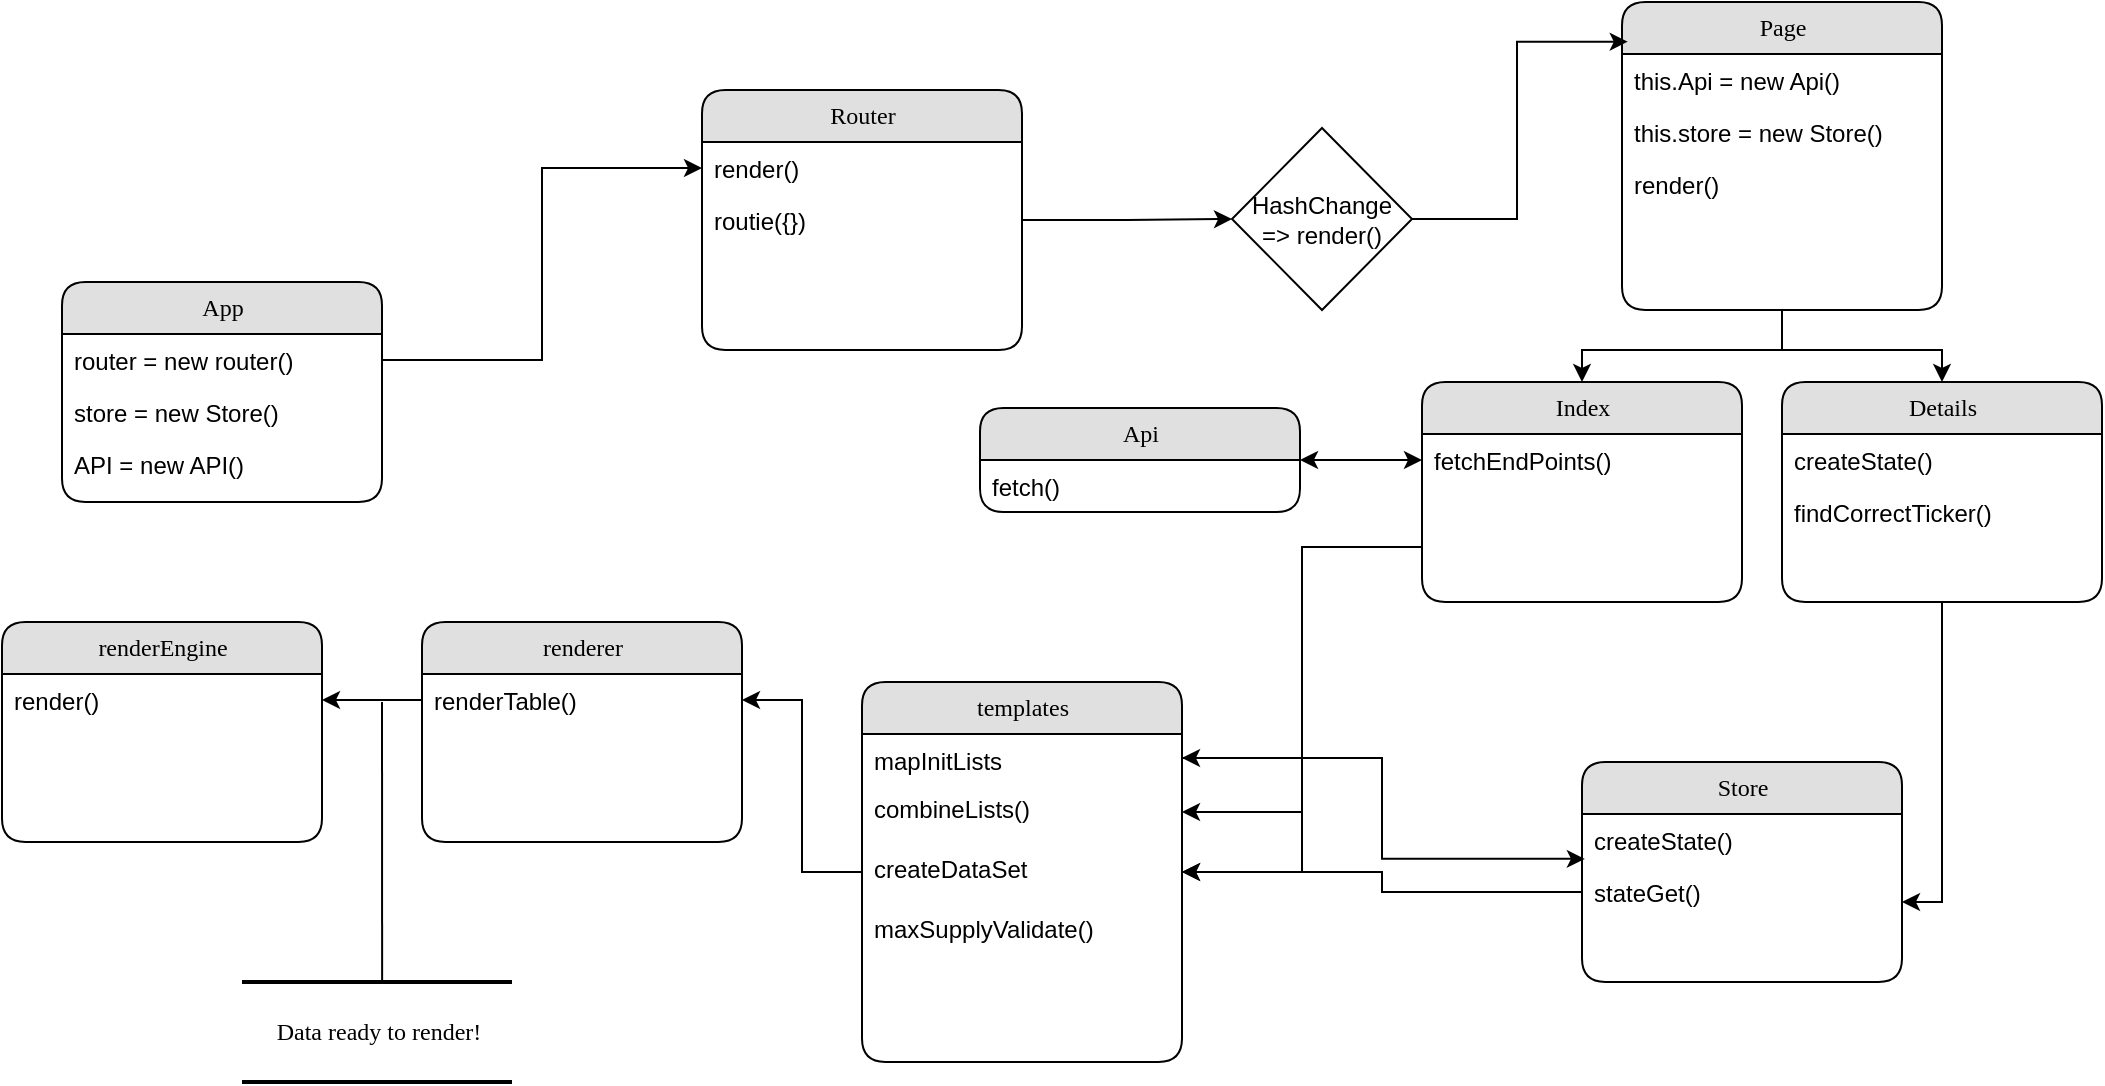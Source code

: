<mxfile version="14.3.1" type="device"><diagram name="Page-1" id="b520641d-4fe3-3701-9064-5fc419738815"><mxGraphModel dx="1240" dy="1593" grid="0" gridSize="10" guides="1" tooltips="1" connect="1" arrows="1" fold="1" page="1" pageScale="1" pageWidth="1100" pageHeight="850" background="#ffffff" math="0" shadow="0"><root><mxCell id="0"/><mxCell id="1" parent="0"/><mxCell id="2debaab0fafb2da2-10" value="Data ready to render!" style="html=1;rounded=0;shadow=0;comic=0;labelBackgroundColor=none;strokeWidth=2;fontFamily=Verdana;fontSize=12;align=center;shape=mxgraph.ios7ui.horLines;" parent="1" vertex="1"><mxGeometry x="145" y="-249" width="135" height="50" as="geometry"/></mxCell><mxCell id="21ea969265ad0168-6" value="App" style="swimlane;html=1;fontStyle=0;childLayout=stackLayout;horizontal=1;startSize=26;fillColor=#e0e0e0;horizontalStack=0;resizeParent=1;resizeLast=0;collapsible=1;marginBottom=0;swimlaneFillColor=#ffffff;align=center;rounded=1;shadow=0;comic=0;labelBackgroundColor=none;strokeWidth=1;fontFamily=Verdana;fontSize=12" parent="1" vertex="1"><mxGeometry x="55" y="-599" width="160" height="110" as="geometry"/></mxCell><mxCell id="21ea969265ad0168-7" value="router = new router()" style="text;html=1;strokeColor=none;fillColor=none;spacingLeft=4;spacingRight=4;whiteSpace=wrap;overflow=hidden;rotatable=0;points=[[0,0.5],[1,0.5]];portConstraint=eastwest;" parent="21ea969265ad0168-6" vertex="1"><mxGeometry y="26" width="160" height="26" as="geometry"/></mxCell><mxCell id="21ea969265ad0168-8" value="store = new Store()" style="text;html=1;strokeColor=none;fillColor=none;spacingLeft=4;spacingRight=4;whiteSpace=wrap;overflow=hidden;rotatable=0;points=[[0,0.5],[1,0.5]];portConstraint=eastwest;" parent="21ea969265ad0168-6" vertex="1"><mxGeometry y="52" width="160" height="26" as="geometry"/></mxCell><mxCell id="21ea969265ad0168-9" value="API = new API()" style="text;html=1;strokeColor=none;fillColor=none;spacingLeft=4;spacingRight=4;whiteSpace=wrap;overflow=hidden;rotatable=0;points=[[0,0.5],[1,0.5]];portConstraint=eastwest;" parent="21ea969265ad0168-6" vertex="1"><mxGeometry y="78" width="160" height="26" as="geometry"/></mxCell><mxCell id="CdogI255bzOWZqZJxj_c-19" style="edgeStyle=orthogonalEdgeStyle;rounded=0;orthogonalLoop=1;jettySize=auto;html=1;" parent="1" source="21ea969265ad0168-10" target="CdogI255bzOWZqZJxj_c-16" edge="1"><mxGeometry relative="1" as="geometry"/></mxCell><mxCell id="21ea969265ad0168-10" value="Router" style="swimlane;html=1;fontStyle=0;childLayout=stackLayout;horizontal=1;startSize=26;fillColor=#e0e0e0;horizontalStack=0;resizeParent=1;resizeLast=0;collapsible=1;marginBottom=0;swimlaneFillColor=#ffffff;align=center;rounded=1;shadow=0;comic=0;labelBackgroundColor=none;strokeWidth=1;fontFamily=Verdana;fontSize=12" parent="1" vertex="1"><mxGeometry x="375" y="-695" width="160" height="130" as="geometry"/></mxCell><mxCell id="21ea969265ad0168-11" value="render()" style="text;html=1;strokeColor=none;fillColor=none;spacingLeft=4;spacingRight=4;whiteSpace=wrap;overflow=hidden;rotatable=0;points=[[0,0.5],[1,0.5]];portConstraint=eastwest;" parent="21ea969265ad0168-10" vertex="1"><mxGeometry y="26" width="160" height="26" as="geometry"/></mxCell><mxCell id="CdogI255bzOWZqZJxj_c-14" value="routie({})" style="text;html=1;strokeColor=none;fillColor=none;spacingLeft=4;spacingRight=4;whiteSpace=wrap;overflow=hidden;rotatable=0;points=[[0,0.5],[1,0.5]];portConstraint=eastwest;" parent="21ea969265ad0168-10" vertex="1"><mxGeometry y="52" width="160" height="26" as="geometry"/></mxCell><mxCell id="CdogI255bzOWZqZJxj_c-30" style="edgeStyle=orthogonalEdgeStyle;rounded=0;orthogonalLoop=1;jettySize=auto;html=1;" parent="1" source="21ea969265ad0168-14" target="CdogI255bzOWZqZJxj_c-22" edge="1"><mxGeometry relative="1" as="geometry"/></mxCell><mxCell id="CdogI255bzOWZqZJxj_c-32" style="edgeStyle=orthogonalEdgeStyle;rounded=0;orthogonalLoop=1;jettySize=auto;html=1;entryX=0.5;entryY=0;entryDx=0;entryDy=0;" parent="1" source="21ea969265ad0168-14" target="CdogI255bzOWZqZJxj_c-24" edge="1"><mxGeometry relative="1" as="geometry"/></mxCell><mxCell id="21ea969265ad0168-14" value="Page" style="swimlane;html=1;fontStyle=0;childLayout=stackLayout;horizontal=1;startSize=26;fillColor=#e0e0e0;horizontalStack=0;resizeParent=1;resizeLast=0;collapsible=1;marginBottom=0;swimlaneFillColor=#ffffff;align=center;rounded=1;shadow=0;comic=0;labelBackgroundColor=none;strokeWidth=1;fontFamily=Verdana;fontSize=12" parent="1" vertex="1"><mxGeometry x="835" y="-739" width="160" height="154" as="geometry"/></mxCell><mxCell id="21ea969265ad0168-15" value="this.Api = new Api()" style="text;html=1;strokeColor=none;fillColor=none;spacingLeft=4;spacingRight=4;whiteSpace=wrap;overflow=hidden;rotatable=0;points=[[0,0.5],[1,0.5]];portConstraint=eastwest;" parent="21ea969265ad0168-14" vertex="1"><mxGeometry y="26" width="160" height="26" as="geometry"/></mxCell><mxCell id="21ea969265ad0168-16" value="this.store = new Store()" style="text;html=1;strokeColor=none;fillColor=none;spacingLeft=4;spacingRight=4;whiteSpace=wrap;overflow=hidden;rotatable=0;points=[[0,0.5],[1,0.5]];portConstraint=eastwest;" parent="21ea969265ad0168-14" vertex="1"><mxGeometry y="52" width="160" height="26" as="geometry"/></mxCell><mxCell id="21ea969265ad0168-17" value="render()" style="text;html=1;strokeColor=none;fillColor=none;spacingLeft=4;spacingRight=4;whiteSpace=wrap;overflow=hidden;rotatable=0;points=[[0,0.5],[1,0.5]];portConstraint=eastwest;" parent="21ea969265ad0168-14" vertex="1"><mxGeometry y="78" width="160" height="26" as="geometry"/></mxCell><mxCell id="CdogI255bzOWZqZJxj_c-1" value="Store" style="swimlane;html=1;fontStyle=0;childLayout=stackLayout;horizontal=1;startSize=26;fillColor=#e0e0e0;horizontalStack=0;resizeParent=1;resizeLast=0;collapsible=1;marginBottom=0;swimlaneFillColor=#ffffff;align=center;rounded=1;shadow=0;comic=0;labelBackgroundColor=none;strokeWidth=1;fontFamily=Verdana;fontSize=12" parent="1" vertex="1"><mxGeometry x="815" y="-359" width="160" height="110" as="geometry"/></mxCell><mxCell id="CdogI255bzOWZqZJxj_c-2" value="createState()" style="text;html=1;strokeColor=none;fillColor=none;spacingLeft=4;spacingRight=4;whiteSpace=wrap;overflow=hidden;rotatable=0;points=[[0,0.5],[1,0.5]];portConstraint=eastwest;" parent="CdogI255bzOWZqZJxj_c-1" vertex="1"><mxGeometry y="26" width="160" height="26" as="geometry"/></mxCell><mxCell id="9wFZwV6Ce23dYPdhvEBB-21" value="stateGet()" style="text;html=1;strokeColor=none;fillColor=none;spacingLeft=4;spacingRight=4;whiteSpace=wrap;overflow=hidden;rotatable=0;points=[[0,0.5],[1,0.5]];portConstraint=eastwest;" vertex="1" parent="CdogI255bzOWZqZJxj_c-1"><mxGeometry y="52" width="160" height="26" as="geometry"/></mxCell><mxCell id="CdogI255bzOWZqZJxj_c-5" value="Api" style="swimlane;html=1;fontStyle=0;childLayout=stackLayout;horizontal=1;startSize=26;fillColor=#e0e0e0;horizontalStack=0;resizeParent=1;resizeLast=0;collapsible=1;marginBottom=0;swimlaneFillColor=#ffffff;align=center;rounded=1;shadow=0;comic=0;labelBackgroundColor=none;strokeWidth=1;fontFamily=Verdana;fontSize=12" parent="1" vertex="1"><mxGeometry x="514" y="-536" width="160" height="52" as="geometry"/></mxCell><mxCell id="CdogI255bzOWZqZJxj_c-6" value="fetch()" style="text;html=1;strokeColor=none;fillColor=none;spacingLeft=4;spacingRight=4;whiteSpace=wrap;overflow=hidden;rotatable=0;points=[[0,0.5],[1,0.5]];portConstraint=eastwest;" parent="CdogI255bzOWZqZJxj_c-5" vertex="1"><mxGeometry y="26" width="160" height="26" as="geometry"/></mxCell><mxCell id="CdogI255bzOWZqZJxj_c-10" style="edgeStyle=orthogonalEdgeStyle;rounded=0;orthogonalLoop=1;jettySize=auto;html=1;entryX=0;entryY=0.5;entryDx=0;entryDy=0;" parent="1" source="21ea969265ad0168-7" target="21ea969265ad0168-11" edge="1"><mxGeometry relative="1" as="geometry"/></mxCell><mxCell id="CdogI255bzOWZqZJxj_c-18" style="edgeStyle=orthogonalEdgeStyle;rounded=0;orthogonalLoop=1;jettySize=auto;html=1;entryX=0.018;entryY=-0.236;entryDx=0;entryDy=0;entryPerimeter=0;exitX=1;exitY=0.5;exitDx=0;exitDy=0;" parent="1" source="CdogI255bzOWZqZJxj_c-16" target="21ea969265ad0168-15" edge="1"><mxGeometry relative="1" as="geometry"><mxPoint x="815" y="-782" as="targetPoint"/></mxGeometry></mxCell><mxCell id="CdogI255bzOWZqZJxj_c-16" value="HashChange&lt;br&gt;=&amp;gt; render()" style="rhombus;whiteSpace=wrap;html=1;" parent="1" vertex="1"><mxGeometry x="640" y="-676" width="90" height="91" as="geometry"/></mxCell><mxCell id="CdogI255bzOWZqZJxj_c-22" value="Index&lt;span style=&quot;color: rgba(0 , 0 , 0 , 0) ; font-family: monospace ; font-size: 0px&quot;&gt;%3CmxGraphModel%3E%3Croot%3E%3CmxCell%20id%3D%220%22%2F%3E%3CmxCell%20id%3D%221%22%20parent%3D%220%22%2F%3E%3CmxCell%20id%3D%222%22%20value%3D%22Store%22%20style%3D%22swimlane%3Bhtml%3D1%3BfontStyle%3D0%3BchildLayout%3DstackLayout%3Bhorizontal%3D1%3BstartSize%3D26%3BfillColor%3D%23e0e0e0%3BhorizontalStack%3D0%3BresizeParent%3D1%3BresizeLast%3D0%3Bcollapsible%3D1%3BmarginBottom%3D0%3BswimlaneFillColor%3D%23ffffff%3Balign%3Dcenter%3Brounded%3D1%3Bshadow%3D0%3Bcomic%3D0%3BlabelBackgroundColor%3Dnone%3BstrokeWidth%3D1%3BfontFamily%3DVerdana%3BfontSize%3D12%22%20vertex%3D%221%22%20parent%3D%221%22%3E%3CmxGeometry%20x%3D%22800%22%20y%3D%22260%22%20width%3D%22160%22%20height%3D%22110%22%20as%3D%22geometry%22%2F%3E%3C%2FmxCell%3E%3CmxCell%20id%3D%223%22%20value%3D%22createState()%22%20style%3D%22text%3Bhtml%3D1%3BstrokeColor%3Dnone%3BfillColor%3Dnone%3BspacingLeft%3D4%3BspacingRight%3D4%3BwhiteSpace%3Dwrap%3Boverflow%3Dhidden%3Brotatable%3D0%3Bpoints%3D%5B%5B0%2C0.5%5D%2C%5B1%2C0.5%5D%5D%3BportConstraint%3Deastwest%3B%22%20vertex%3D%221%22%20parent%3D%222%22%3E%3CmxGeometry%20y%3D%2226%22%20width%3D%22160%22%20height%3D%2226%22%20as%3D%22geometry%22%2F%3E%3C%2FmxCell%3E%3C%2Froot%3E%3C%2FmxGraphModel%3E&lt;/span&gt;" style="swimlane;html=1;fontStyle=0;childLayout=stackLayout;horizontal=1;startSize=26;fillColor=#e0e0e0;horizontalStack=0;resizeParent=1;resizeLast=0;collapsible=1;marginBottom=0;swimlaneFillColor=#ffffff;align=center;rounded=1;shadow=0;comic=0;labelBackgroundColor=none;strokeWidth=1;fontFamily=Verdana;fontSize=12" parent="1" vertex="1"><mxGeometry x="735" y="-549" width="160" height="110" as="geometry"/></mxCell><mxCell id="CdogI255bzOWZqZJxj_c-23" value="fetchEndPoints()" style="text;html=1;strokeColor=none;fillColor=none;spacingLeft=4;spacingRight=4;whiteSpace=wrap;overflow=hidden;rotatable=0;points=[[0,0.5],[1,0.5]];portConstraint=eastwest;" parent="CdogI255bzOWZqZJxj_c-22" vertex="1"><mxGeometry y="26" width="160" height="26" as="geometry"/></mxCell><mxCell id="9wFZwV6Ce23dYPdhvEBB-20" style="edgeStyle=orthogonalEdgeStyle;rounded=0;orthogonalLoop=1;jettySize=auto;html=1;" edge="1" parent="1" source="CdogI255bzOWZqZJxj_c-24"><mxGeometry relative="1" as="geometry"><mxPoint x="975" y="-289" as="targetPoint"/><Array as="points"><mxPoint x="995" y="-289"/><mxPoint x="975" y="-289"/></Array></mxGeometry></mxCell><mxCell id="CdogI255bzOWZqZJxj_c-24" value="Details" style="swimlane;html=1;fontStyle=0;childLayout=stackLayout;horizontal=1;startSize=26;fillColor=#e0e0e0;horizontalStack=0;resizeParent=1;resizeLast=0;collapsible=1;marginBottom=0;swimlaneFillColor=#ffffff;align=center;rounded=1;shadow=0;comic=0;labelBackgroundColor=none;strokeWidth=1;fontFamily=Verdana;fontSize=12" parent="1" vertex="1"><mxGeometry x="915" y="-549" width="160" height="110" as="geometry"/></mxCell><mxCell id="CdogI255bzOWZqZJxj_c-25" value="createState()" style="text;html=1;strokeColor=none;fillColor=none;spacingLeft=4;spacingRight=4;whiteSpace=wrap;overflow=hidden;rotatable=0;points=[[0,0.5],[1,0.5]];portConstraint=eastwest;" parent="CdogI255bzOWZqZJxj_c-24" vertex="1"><mxGeometry y="26" width="160" height="26" as="geometry"/></mxCell><mxCell id="9wFZwV6Ce23dYPdhvEBB-28" value="findCorrectTicker()" style="text;html=1;strokeColor=none;fillColor=none;spacingLeft=4;spacingRight=4;whiteSpace=wrap;overflow=hidden;rotatable=0;points=[[0,0.5],[1,0.5]];portConstraint=eastwest;" vertex="1" parent="CdogI255bzOWZqZJxj_c-24"><mxGeometry y="52" width="160" height="26" as="geometry"/></mxCell><mxCell id="9wFZwV6Ce23dYPdhvEBB-1" style="edgeStyle=orthogonalEdgeStyle;rounded=0;orthogonalLoop=1;jettySize=auto;html=1;entryX=1;entryY=0.5;entryDx=0;entryDy=0;exitX=0;exitY=0.75;exitDx=0;exitDy=0;" edge="1" parent="1" source="CdogI255bzOWZqZJxj_c-22" target="9wFZwV6Ce23dYPdhvEBB-3"><mxGeometry relative="1" as="geometry"/></mxCell><mxCell id="9wFZwV6Ce23dYPdhvEBB-2" value="templates" style="swimlane;html=1;fontStyle=0;childLayout=stackLayout;horizontal=1;startSize=26;fillColor=#e0e0e0;horizontalStack=0;resizeParent=1;resizeLast=0;collapsible=1;marginBottom=0;swimlaneFillColor=#ffffff;align=center;rounded=1;shadow=0;comic=0;labelBackgroundColor=none;strokeWidth=1;fontFamily=Verdana;fontSize=12" vertex="1" parent="1"><mxGeometry x="455" y="-399" width="160" height="190" as="geometry"/></mxCell><mxCell id="9wFZwV6Ce23dYPdhvEBB-3" value="mapInitLists" style="text;html=1;strokeColor=none;fillColor=none;spacingLeft=4;spacingRight=4;whiteSpace=wrap;overflow=hidden;rotatable=0;points=[[0,0.5],[1,0.5]];portConstraint=eastwest;" vertex="1" parent="9wFZwV6Ce23dYPdhvEBB-2"><mxGeometry y="26" width="160" height="24" as="geometry"/></mxCell><mxCell id="9wFZwV6Ce23dYPdhvEBB-4" value="combineLists()" style="text;html=1;strokeColor=none;fillColor=none;spacingLeft=4;spacingRight=4;whiteSpace=wrap;overflow=hidden;rotatable=0;points=[[0,0.5],[1,0.5]];portConstraint=eastwest;" vertex="1" parent="9wFZwV6Ce23dYPdhvEBB-2"><mxGeometry y="50" width="160" height="30" as="geometry"/></mxCell><mxCell id="9wFZwV6Ce23dYPdhvEBB-5" value="createDataSet" style="text;html=1;strokeColor=none;fillColor=none;spacingLeft=4;spacingRight=4;whiteSpace=wrap;overflow=hidden;rotatable=0;points=[[0,0.5],[1,0.5]];portConstraint=eastwest;" vertex="1" parent="9wFZwV6Ce23dYPdhvEBB-2"><mxGeometry y="80" width="160" height="30" as="geometry"/></mxCell><mxCell id="9wFZwV6Ce23dYPdhvEBB-6" value="maxSupplyValidate()" style="text;html=1;strokeColor=none;fillColor=none;spacingLeft=4;spacingRight=4;whiteSpace=wrap;overflow=hidden;rotatable=0;points=[[0,0.5],[1,0.5]];portConstraint=eastwest;" vertex="1" parent="9wFZwV6Ce23dYPdhvEBB-2"><mxGeometry y="110" width="160" height="30" as="geometry"/></mxCell><mxCell id="9wFZwV6Ce23dYPdhvEBB-8" style="edgeStyle=orthogonalEdgeStyle;rounded=0;orthogonalLoop=1;jettySize=auto;html=1;entryX=1;entryY=0.5;entryDx=0;entryDy=0;exitX=0;exitY=0.75;exitDx=0;exitDy=0;" edge="1" parent="1" source="CdogI255bzOWZqZJxj_c-22" target="9wFZwV6Ce23dYPdhvEBB-4"><mxGeometry relative="1" as="geometry"/></mxCell><mxCell id="9wFZwV6Ce23dYPdhvEBB-9" style="edgeStyle=orthogonalEdgeStyle;rounded=0;orthogonalLoop=1;jettySize=auto;html=1;entryX=1;entryY=0.5;entryDx=0;entryDy=0;exitX=0;exitY=0.75;exitDx=0;exitDy=0;" edge="1" parent="1" source="CdogI255bzOWZqZJxj_c-22" target="9wFZwV6Ce23dYPdhvEBB-5"><mxGeometry relative="1" as="geometry"/></mxCell><mxCell id="9wFZwV6Ce23dYPdhvEBB-11" value="renderer" style="swimlane;html=1;fontStyle=0;childLayout=stackLayout;horizontal=1;startSize=26;fillColor=#e0e0e0;horizontalStack=0;resizeParent=1;resizeLast=0;collapsible=1;marginBottom=0;swimlaneFillColor=#ffffff;align=center;rounded=1;shadow=0;comic=0;labelBackgroundColor=none;strokeWidth=1;fontFamily=Verdana;fontSize=12" vertex="1" parent="1"><mxGeometry x="235" y="-429" width="160" height="110" as="geometry"/></mxCell><mxCell id="9wFZwV6Ce23dYPdhvEBB-12" value="renderTable()" style="text;html=1;strokeColor=none;fillColor=none;spacingLeft=4;spacingRight=4;whiteSpace=wrap;overflow=hidden;rotatable=0;points=[[0,0.5],[1,0.5]];portConstraint=eastwest;" vertex="1" parent="9wFZwV6Ce23dYPdhvEBB-11"><mxGeometry y="26" width="160" height="26" as="geometry"/></mxCell><mxCell id="9wFZwV6Ce23dYPdhvEBB-13" style="edgeStyle=orthogonalEdgeStyle;rounded=0;orthogonalLoop=1;jettySize=auto;html=1;entryX=1;entryY=0.5;entryDx=0;entryDy=0;" edge="1" parent="1" source="9wFZwV6Ce23dYPdhvEBB-5" target="9wFZwV6Ce23dYPdhvEBB-12"><mxGeometry relative="1" as="geometry"/></mxCell><mxCell id="9wFZwV6Ce23dYPdhvEBB-14" value="renderEngine" style="swimlane;html=1;fontStyle=0;childLayout=stackLayout;horizontal=1;startSize=26;fillColor=#e0e0e0;horizontalStack=0;resizeParent=1;resizeLast=0;collapsible=1;marginBottom=0;swimlaneFillColor=#ffffff;align=center;rounded=1;shadow=0;comic=0;labelBackgroundColor=none;strokeWidth=1;fontFamily=Verdana;fontSize=12" vertex="1" parent="1"><mxGeometry x="25" y="-429" width="160" height="110" as="geometry"/></mxCell><mxCell id="9wFZwV6Ce23dYPdhvEBB-15" value="render()" style="text;html=1;strokeColor=none;fillColor=none;spacingLeft=4;spacingRight=4;whiteSpace=wrap;overflow=hidden;rotatable=0;points=[[0,0.5],[1,0.5]];portConstraint=eastwest;" vertex="1" parent="9wFZwV6Ce23dYPdhvEBB-14"><mxGeometry y="26" width="160" height="26" as="geometry"/></mxCell><mxCell id="9wFZwV6Ce23dYPdhvEBB-19" style="edgeStyle=orthogonalEdgeStyle;rounded=0;orthogonalLoop=1;jettySize=auto;html=1;entryX=0.009;entryY=0.863;entryDx=0;entryDy=0;entryPerimeter=0;" edge="1" parent="1" source="9wFZwV6Ce23dYPdhvEBB-3" target="CdogI255bzOWZqZJxj_c-2"><mxGeometry relative="1" as="geometry"/></mxCell><mxCell id="9wFZwV6Ce23dYPdhvEBB-22" style="edgeStyle=orthogonalEdgeStyle;rounded=0;orthogonalLoop=1;jettySize=auto;html=1;entryX=1;entryY=0.5;entryDx=0;entryDy=0;" edge="1" parent="1" source="9wFZwV6Ce23dYPdhvEBB-21" target="9wFZwV6Ce23dYPdhvEBB-5"><mxGeometry relative="1" as="geometry"/></mxCell><mxCell id="9wFZwV6Ce23dYPdhvEBB-25" style="edgeStyle=orthogonalEdgeStyle;rounded=0;orthogonalLoop=1;jettySize=auto;html=1;entryX=1;entryY=0.5;entryDx=0;entryDy=0;" edge="1" parent="1" source="9wFZwV6Ce23dYPdhvEBB-12" target="9wFZwV6Ce23dYPdhvEBB-15"><mxGeometry relative="1" as="geometry"/></mxCell><mxCell id="9wFZwV6Ce23dYPdhvEBB-26" value="" style="endArrow=none;html=1;entryX=0.519;entryY=-0.003;entryDx=0;entryDy=0;entryPerimeter=0;" edge="1" parent="1" target="2debaab0fafb2da2-10"><mxGeometry width="50" height="50" relative="1" as="geometry"><mxPoint x="215" y="-389" as="sourcePoint"/><mxPoint x="225" y="-249" as="targetPoint"/></mxGeometry></mxCell><mxCell id="9wFZwV6Ce23dYPdhvEBB-27" value="" style="endArrow=classic;startArrow=classic;html=1;entryX=1;entryY=0.5;entryDx=0;entryDy=0;exitX=0;exitY=0.5;exitDx=0;exitDy=0;" edge="1" parent="1" source="CdogI255bzOWZqZJxj_c-23" target="CdogI255bzOWZqZJxj_c-5"><mxGeometry width="50" height="50" relative="1" as="geometry"><mxPoint x="518" y="-378" as="sourcePoint"/><mxPoint x="568" y="-428" as="targetPoint"/></mxGeometry></mxCell></root></mxGraphModel></diagram></mxfile>